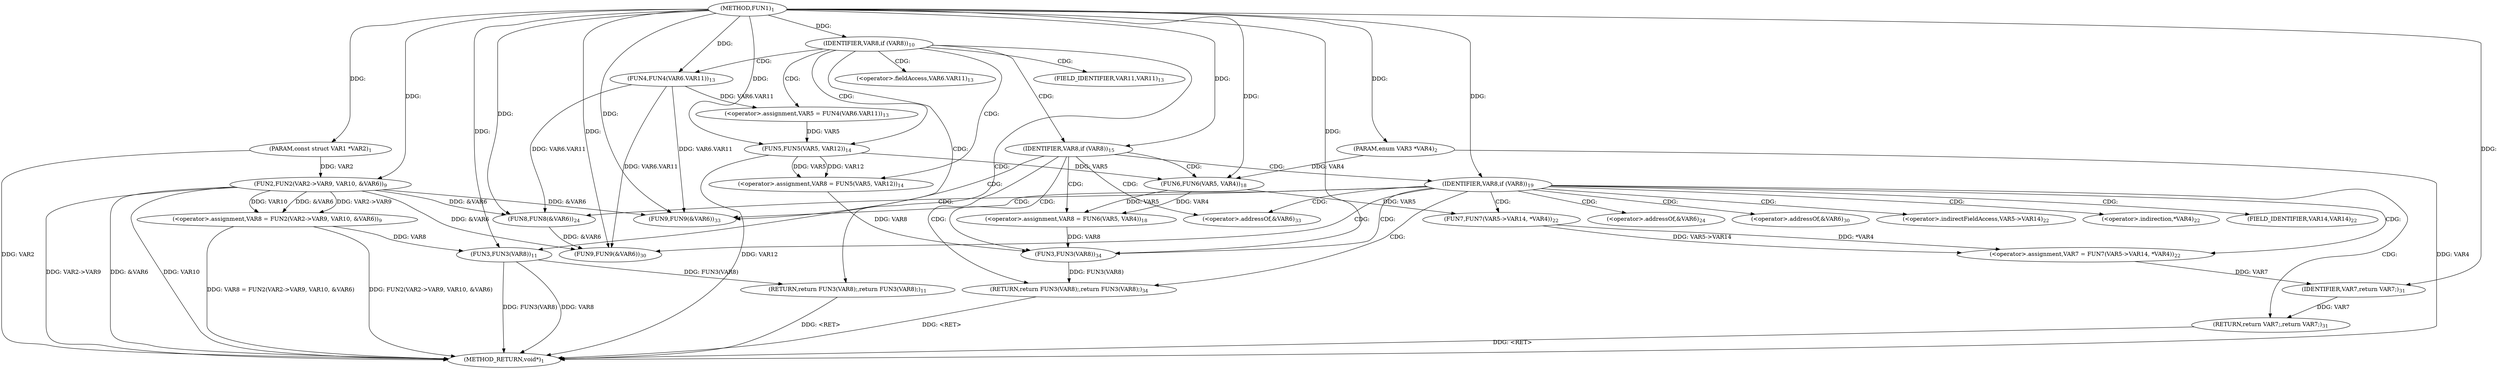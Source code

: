 digraph "FUN1" {  
"8" [label = <(METHOD,FUN1)<SUB>1</SUB>> ]
"78" [label = <(METHOD_RETURN,void*)<SUB>1</SUB>> ]
"9" [label = <(PARAM,const struct VAR1 *VAR2)<SUB>1</SUB>> ]
"10" [label = <(PARAM,enum VAR3 *VAR4)<SUB>2</SUB>> ]
"16" [label = <(&lt;operator&gt;.assignment,VAR8 = FUN2(VAR2-&gt;VAR9, VAR10, &amp;VAR6))<SUB>9</SUB>> ]
"31" [label = <(&lt;operator&gt;.assignment,VAR5 = FUN4(VAR6.VAR11))<SUB>13</SUB>> ]
"37" [label = <(&lt;operator&gt;.assignment,VAR8 = FUN5(VAR5, VAR12))<SUB>14</SUB>> ]
"46" [label = <(&lt;operator&gt;.assignment,VAR8 = FUN6(VAR5, VAR4))<SUB>18</SUB>> ]
"55" [label = <(&lt;operator&gt;.assignment,VAR7 = FUN7(VAR5-&gt;VAR14, *VAR4))<SUB>22</SUB>> ]
"63" [label = <(FUN8,FUN8(&amp;VAR6))<SUB>24</SUB>> ]
"66" [label = <(FUN9,FUN9(&amp;VAR6))<SUB>30</SUB>> ]
"69" [label = <(RETURN,return VAR7;,return VAR7;)<SUB>31</SUB>> ]
"72" [label = <(FUN9,FUN9(&amp;VAR6))<SUB>33</SUB>> ]
"75" [label = <(RETURN,return FUN3(VAR8);,return FUN3(VAR8);)<SUB>34</SUB>> ]
"26" [label = <(IDENTIFIER,VAR8,if (VAR8))<SUB>10</SUB>> ]
"43" [label = <(IDENTIFIER,VAR8,if (VAR8))<SUB>15</SUB>> ]
"52" [label = <(IDENTIFIER,VAR8,if (VAR8))<SUB>19</SUB>> ]
"70" [label = <(IDENTIFIER,VAR7,return VAR7;)<SUB>31</SUB>> ]
"76" [label = <(FUN3,FUN3(VAR8))<SUB>34</SUB>> ]
"18" [label = <(FUN2,FUN2(VAR2-&gt;VAR9, VAR10, &amp;VAR6))<SUB>9</SUB>> ]
"28" [label = <(RETURN,return FUN3(VAR8);,return FUN3(VAR8);)<SUB>11</SUB>> ]
"33" [label = <(FUN4,FUN4(VAR6.VAR11))<SUB>13</SUB>> ]
"39" [label = <(FUN5,FUN5(VAR5, VAR12))<SUB>14</SUB>> ]
"48" [label = <(FUN6,FUN6(VAR5, VAR4))<SUB>18</SUB>> ]
"57" [label = <(FUN7,FUN7(VAR5-&gt;VAR14, *VAR4))<SUB>22</SUB>> ]
"29" [label = <(FUN3,FUN3(VAR8))<SUB>11</SUB>> ]
"64" [label = <(&lt;operator&gt;.addressOf,&amp;VAR6)<SUB>24</SUB>> ]
"67" [label = <(&lt;operator&gt;.addressOf,&amp;VAR6)<SUB>30</SUB>> ]
"73" [label = <(&lt;operator&gt;.addressOf,&amp;VAR6)<SUB>33</SUB>> ]
"34" [label = <(&lt;operator&gt;.fieldAccess,VAR6.VAR11)<SUB>13</SUB>> ]
"58" [label = <(&lt;operator&gt;.indirectFieldAccess,VAR5-&gt;VAR14)<SUB>22</SUB>> ]
"61" [label = <(&lt;operator&gt;.indirection,*VAR4)<SUB>22</SUB>> ]
"36" [label = <(FIELD_IDENTIFIER,VAR11,VAR11)<SUB>13</SUB>> ]
"60" [label = <(FIELD_IDENTIFIER,VAR14,VAR14)<SUB>22</SUB>> ]
  "75" -> "78"  [ label = "DDG: &lt;RET&gt;"] 
  "28" -> "78"  [ label = "DDG: &lt;RET&gt;"] 
  "69" -> "78"  [ label = "DDG: &lt;RET&gt;"] 
  "9" -> "78"  [ label = "DDG: VAR2"] 
  "10" -> "78"  [ label = "DDG: VAR4"] 
  "18" -> "78"  [ label = "DDG: VAR2-&gt;VAR9"] 
  "18" -> "78"  [ label = "DDG: &amp;VAR6"] 
  "16" -> "78"  [ label = "DDG: FUN2(VAR2-&gt;VAR9, VAR10, &amp;VAR6)"] 
  "16" -> "78"  [ label = "DDG: VAR8 = FUN2(VAR2-&gt;VAR9, VAR10, &amp;VAR6)"] 
  "29" -> "78"  [ label = "DDG: VAR8"] 
  "29" -> "78"  [ label = "DDG: FUN3(VAR8)"] 
  "39" -> "78"  [ label = "DDG: VAR12"] 
  "18" -> "78"  [ label = "DDG: VAR10"] 
  "8" -> "9"  [ label = "DDG: "] 
  "8" -> "10"  [ label = "DDG: "] 
  "18" -> "16"  [ label = "DDG: VAR2-&gt;VAR9"] 
  "18" -> "16"  [ label = "DDG: VAR10"] 
  "18" -> "16"  [ label = "DDG: &amp;VAR6"] 
  "33" -> "31"  [ label = "DDG: VAR6.VAR11"] 
  "39" -> "37"  [ label = "DDG: VAR5"] 
  "39" -> "37"  [ label = "DDG: VAR12"] 
  "48" -> "46"  [ label = "DDG: VAR5"] 
  "48" -> "46"  [ label = "DDG: VAR4"] 
  "57" -> "55"  [ label = "DDG: VAR5-&gt;VAR14"] 
  "57" -> "55"  [ label = "DDG: *VAR4"] 
  "70" -> "69"  [ label = "DDG: VAR7"] 
  "76" -> "75"  [ label = "DDG: FUN3(VAR8)"] 
  "8" -> "26"  [ label = "DDG: "] 
  "8" -> "43"  [ label = "DDG: "] 
  "8" -> "52"  [ label = "DDG: "] 
  "18" -> "63"  [ label = "DDG: &amp;VAR6"] 
  "33" -> "63"  [ label = "DDG: VAR6.VAR11"] 
  "8" -> "63"  [ label = "DDG: "] 
  "63" -> "66"  [ label = "DDG: &amp;VAR6"] 
  "33" -> "66"  [ label = "DDG: VAR6.VAR11"] 
  "8" -> "66"  [ label = "DDG: "] 
  "18" -> "66"  [ label = "DDG: &amp;VAR6"] 
  "55" -> "70"  [ label = "DDG: VAR7"] 
  "8" -> "70"  [ label = "DDG: "] 
  "18" -> "72"  [ label = "DDG: &amp;VAR6"] 
  "33" -> "72"  [ label = "DDG: VAR6.VAR11"] 
  "8" -> "72"  [ label = "DDG: "] 
  "9" -> "18"  [ label = "DDG: VAR2"] 
  "8" -> "18"  [ label = "DDG: "] 
  "29" -> "28"  [ label = "DDG: FUN3(VAR8)"] 
  "8" -> "33"  [ label = "DDG: "] 
  "31" -> "39"  [ label = "DDG: VAR5"] 
  "8" -> "39"  [ label = "DDG: "] 
  "39" -> "48"  [ label = "DDG: VAR5"] 
  "8" -> "48"  [ label = "DDG: "] 
  "10" -> "48"  [ label = "DDG: VAR4"] 
  "48" -> "57"  [ label = "DDG: VAR5"] 
  "37" -> "76"  [ label = "DDG: VAR8"] 
  "46" -> "76"  [ label = "DDG: VAR8"] 
  "8" -> "76"  [ label = "DDG: "] 
  "16" -> "29"  [ label = "DDG: VAR8"] 
  "8" -> "29"  [ label = "DDG: "] 
  "26" -> "34"  [ label = "CDG: "] 
  "26" -> "33"  [ label = "CDG: "] 
  "26" -> "28"  [ label = "CDG: "] 
  "26" -> "36"  [ label = "CDG: "] 
  "26" -> "37"  [ label = "CDG: "] 
  "26" -> "29"  [ label = "CDG: "] 
  "26" -> "39"  [ label = "CDG: "] 
  "26" -> "31"  [ label = "CDG: "] 
  "26" -> "43"  [ label = "CDG: "] 
  "43" -> "48"  [ label = "CDG: "] 
  "43" -> "73"  [ label = "CDG: "] 
  "43" -> "75"  [ label = "CDG: "] 
  "43" -> "52"  [ label = "CDG: "] 
  "43" -> "46"  [ label = "CDG: "] 
  "43" -> "72"  [ label = "CDG: "] 
  "43" -> "76"  [ label = "CDG: "] 
  "52" -> "58"  [ label = "CDG: "] 
  "52" -> "60"  [ label = "CDG: "] 
  "52" -> "73"  [ label = "CDG: "] 
  "52" -> "61"  [ label = "CDG: "] 
  "52" -> "64"  [ label = "CDG: "] 
  "52" -> "57"  [ label = "CDG: "] 
  "52" -> "66"  [ label = "CDG: "] 
  "52" -> "75"  [ label = "CDG: "] 
  "52" -> "72"  [ label = "CDG: "] 
  "52" -> "69"  [ label = "CDG: "] 
  "52" -> "67"  [ label = "CDG: "] 
  "52" -> "63"  [ label = "CDG: "] 
  "52" -> "76"  [ label = "CDG: "] 
  "52" -> "55"  [ label = "CDG: "] 
}
